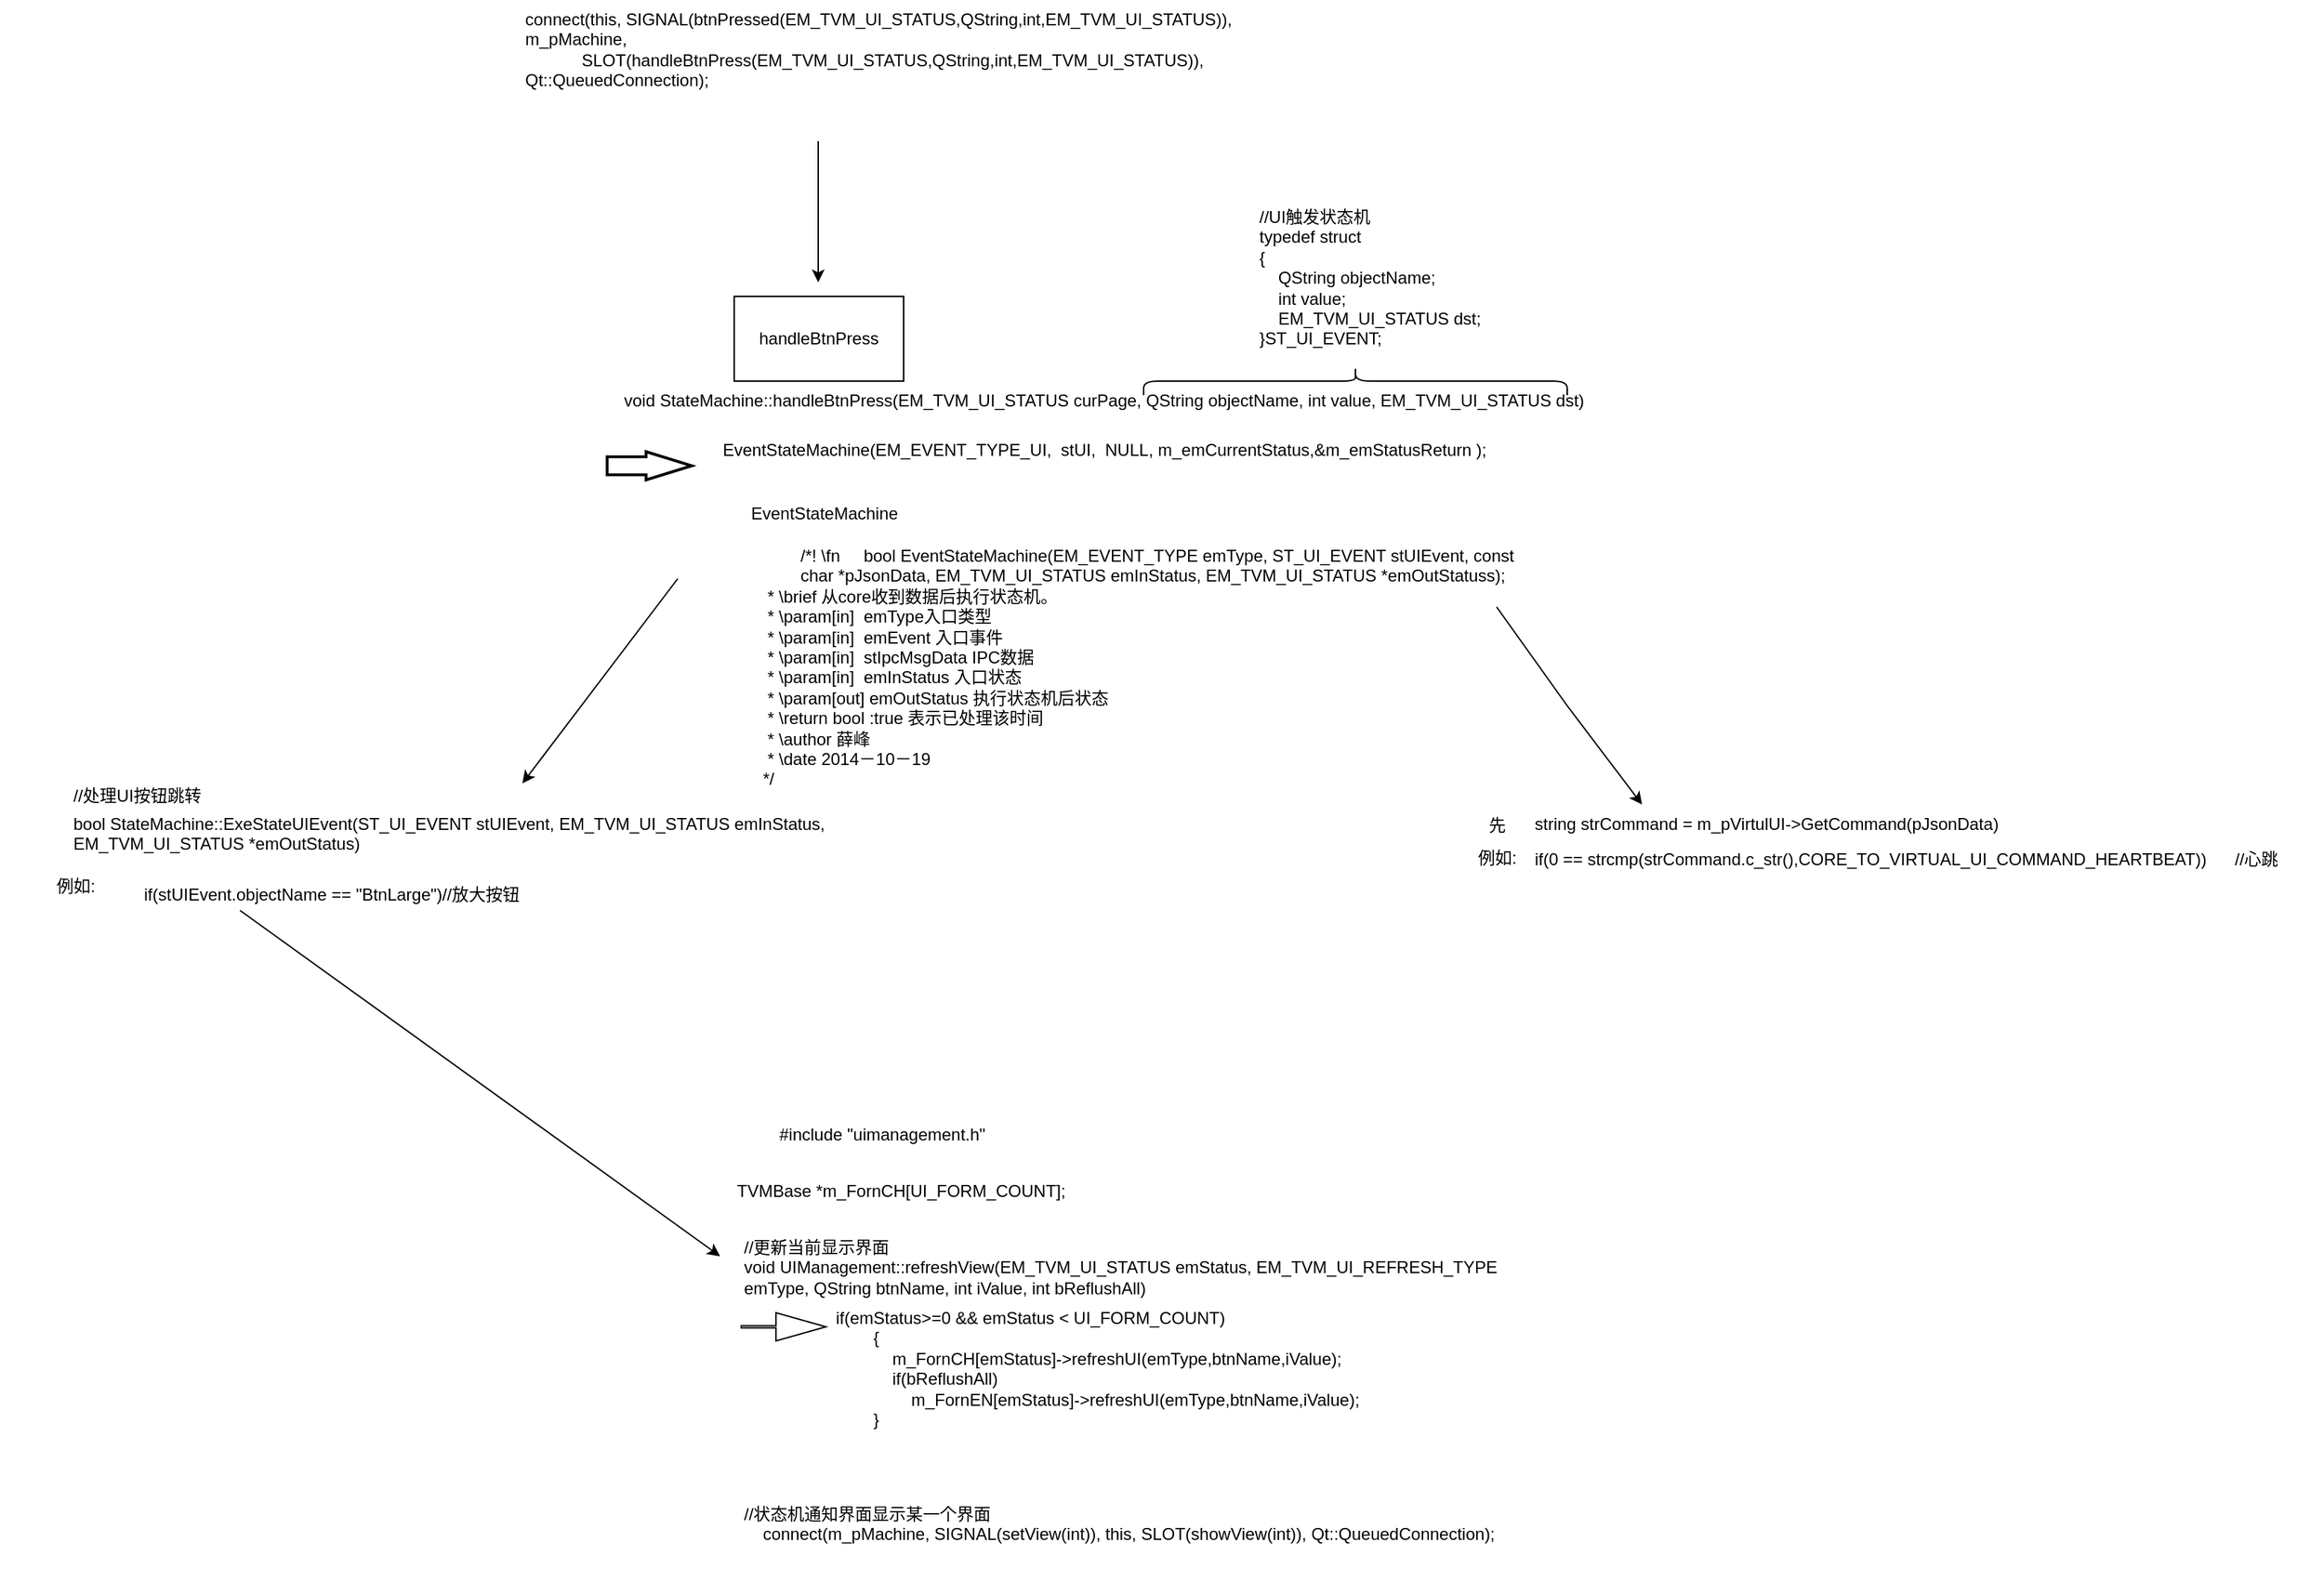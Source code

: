 <mxfile version="20.3.0" type="github">
  <diagram id="v4NcV1EOcFVTRIT4R_Up" name="第 1 页">
    <mxGraphModel dx="1865" dy="545" grid="1" gridSize="10" guides="1" tooltips="1" connect="1" arrows="1" fold="1" page="1" pageScale="1" pageWidth="827" pageHeight="1169" math="0" shadow="0">
      <root>
        <mxCell id="0" />
        <mxCell id="1" parent="0" />
        <mxCell id="l84PdnCawKySDigee48M-1" value="handleBtnPress" style="rounded=0;whiteSpace=wrap;html=1;" vertex="1" parent="1">
          <mxGeometry x="310" y="250" width="120" height="60" as="geometry" />
        </mxCell>
        <mxCell id="l84PdnCawKySDigee48M-2" value="void StateMachine::handleBtnPress(EM_TVM_UI_STATUS curPage, QString objectName, int value, EM_TVM_UI_STATUS dst)" style="text;whiteSpace=wrap;html=1;" vertex="1" parent="1">
          <mxGeometry x="230" y="310" width="730" height="50" as="geometry" />
        </mxCell>
        <mxCell id="l84PdnCawKySDigee48M-3" value="" style="shape=curlyBracket;whiteSpace=wrap;html=1;rounded=1;direction=south;" vertex="1" parent="1">
          <mxGeometry x="600" y="300" width="300" height="20" as="geometry" />
        </mxCell>
        <mxCell id="l84PdnCawKySDigee48M-4" value="//UI触发状态机&#xa;typedef struct&#xa;{&#xa;    QString objectName;&#xa;    int value;&#xa;    EM_TVM_UI_STATUS dst;&#xa;}ST_UI_EVENT;" style="text;whiteSpace=wrap;html=1;" vertex="1" parent="1">
          <mxGeometry x="680" y="180" width="190" height="120" as="geometry" />
        </mxCell>
        <mxCell id="l84PdnCawKySDigee48M-5" value="EventStateMachine" style="text;whiteSpace=wrap;html=1;" vertex="1" parent="1">
          <mxGeometry x="320" y="390" width="140" height="40" as="geometry" />
        </mxCell>
        <mxCell id="l84PdnCawKySDigee48M-8" value="" style="verticalLabelPosition=bottom;verticalAlign=top;html=1;strokeWidth=2;shape=mxgraph.arrows2.arrow;dy=0.36;dx=32.4;notch=0;" vertex="1" parent="1">
          <mxGeometry x="220" y="360" width="60" height="20" as="geometry" />
        </mxCell>
        <mxCell id="l84PdnCawKySDigee48M-10" value="&lt;blockquote style=&quot;margin: 0 0 0 40px; border: none; padding: 0px;&quot;&gt;/*! \fn&amp;nbsp;&lt;span style=&quot;background-color: initial;&quot;&gt;&amp;nbsp; &amp;nbsp; bool EventStateMachine(EM_EVENT_TYPE emType, ST_UI_EVENT stUIEvent, const char *pJsonData, EM_TVM_UI_STATUS emInStatus, EM_TVM_UI_STATUS *emOutStatuss);&lt;/span&gt;&lt;/blockquote&gt;&amp;nbsp; &amp;nbsp; &amp;nbsp;* \brief 		从core收到数据后执行状态机。&lt;br&gt;&amp;nbsp; &amp;nbsp; &amp;nbsp;* \param[in]&amp;nbsp; emType入口类型&lt;br&gt;&amp;nbsp; &amp;nbsp; &amp;nbsp;* \param[in]&amp;nbsp; 	emEvent 入口事件&lt;br&gt;&amp;nbsp; &amp;nbsp; &amp;nbsp;* \param[in]&amp;nbsp; stIpcMsgData IPC数据&lt;br&gt;&amp;nbsp; &amp;nbsp; &amp;nbsp;* \param[in]&amp;nbsp; 	emInStatus 入口状态&lt;br&gt;&amp;nbsp; &amp;nbsp; &amp;nbsp;* \param[out]	emOutStatus 执行状态机后状态&lt;br&gt;&amp;nbsp; &amp;nbsp; &amp;nbsp;* \return		bool :true 表示已处理该时间&lt;br&gt;&amp;nbsp; &amp;nbsp; &amp;nbsp;* \author 		薛峰&lt;br&gt;&amp;nbsp; &amp;nbsp; &amp;nbsp;* \date 		2014－10－19&lt;br&gt;&amp;nbsp; &amp;nbsp; */" style="text;whiteSpace=wrap;html=1;" vertex="1" parent="1">
          <mxGeometry x="315" y="420" width="560" height="180" as="geometry" />
        </mxCell>
        <mxCell id="l84PdnCawKySDigee48M-11" value="bool StateMachine::ExeStateUIEvent(ST_UI_EVENT stUIEvent, EM_TVM_UI_STATUS emInStatus, EM_TVM_UI_STATUS *emOutStatus)" style="text;whiteSpace=wrap;html=1;" vertex="1" parent="1">
          <mxGeometry x="-160" y="610" width="560" height="50" as="geometry" />
        </mxCell>
        <mxCell id="l84PdnCawKySDigee48M-12" value="" style="endArrow=classic;html=1;rounded=0;" edge="1" parent="1">
          <mxGeometry width="50" height="50" relative="1" as="geometry">
            <mxPoint x="270" y="450" as="sourcePoint" />
            <mxPoint x="160" y="595" as="targetPoint" />
          </mxGeometry>
        </mxCell>
        <mxCell id="l84PdnCawKySDigee48M-13" value="//处理UI按钮跳转" style="text;whiteSpace=wrap;html=1;" vertex="1" parent="1">
          <mxGeometry x="-160" y="590" width="120" height="40" as="geometry" />
        </mxCell>
        <mxCell id="l84PdnCawKySDigee48M-15" value="if(stUIEvent.objectName == &quot;BtnLarge&quot;)//放大按钮" style="text;whiteSpace=wrap;html=1;" vertex="1" parent="1">
          <mxGeometry x="-110" y="660" width="300" height="40" as="geometry" />
        </mxCell>
        <mxCell id="l84PdnCawKySDigee48M-16" value="&lt;span style=&quot;white-space: pre;&quot;&gt;	&lt;/span&gt;&lt;span style=&quot;white-space: pre;&quot;&gt;	&lt;/span&gt;&lt;br&gt;&lt;span style=&quot;white-space: pre;&quot;&gt;	&lt;/span&gt;&lt;span style=&quot;white-space: pre;&quot;&gt;	&lt;/span&gt;例如:" style="text;html=1;align=center;verticalAlign=middle;resizable=0;points=[];autosize=1;strokeColor=none;fillColor=none;" vertex="1" parent="1">
          <mxGeometry x="-210" y="640" width="100" height="40" as="geometry" />
        </mxCell>
        <mxCell id="l84PdnCawKySDigee48M-17" value="" style="endArrow=classic;html=1;rounded=0;" edge="1" parent="1">
          <mxGeometry width="50" height="50" relative="1" as="geometry">
            <mxPoint x="850" y="470" as="sourcePoint" />
            <mxPoint x="953" y="610" as="targetPoint" />
            <Array as="points">
              <mxPoint x="900" y="540" />
            </Array>
          </mxGeometry>
        </mxCell>
        <mxCell id="l84PdnCawKySDigee48M-18" value="string strCommand = m_pVirtulUI-&gt;GetCommand(pJsonData)" style="text;whiteSpace=wrap;html=1;" vertex="1" parent="1">
          <mxGeometry x="875" y="610" width="360" height="40" as="geometry" />
        </mxCell>
        <mxCell id="l84PdnCawKySDigee48M-19" value="if(0 == strcmp(strCommand.c_str(),CORE_TO_VIRTUAL_UI_COMMAND_HEARTBEAT))      //心跳" style="text;whiteSpace=wrap;html=1;" vertex="1" parent="1">
          <mxGeometry x="875" y="635" width="560" height="50" as="geometry" />
        </mxCell>
        <mxCell id="l84PdnCawKySDigee48M-20" value="&lt;br&gt;例如:" style="text;html=1;align=center;verticalAlign=middle;resizable=0;points=[];autosize=1;strokeColor=none;fillColor=none;" vertex="1" parent="1">
          <mxGeometry x="825" y="620" width="50" height="40" as="geometry" />
        </mxCell>
        <mxCell id="l84PdnCawKySDigee48M-21" value="先" style="text;html=1;align=center;verticalAlign=middle;resizable=0;points=[];autosize=1;strokeColor=none;fillColor=none;" vertex="1" parent="1">
          <mxGeometry x="830" y="610" width="40" height="30" as="geometry" />
        </mxCell>
        <mxCell id="l84PdnCawKySDigee48M-22" value="connect(this, SIGNAL(btnPressed(EM_TVM_UI_STATUS,QString,int,EM_TVM_UI_STATUS)), m_pMachine,&#xa;            SLOT(handleBtnPress(EM_TVM_UI_STATUS,QString,int,EM_TVM_UI_STATUS)), Qt::QueuedConnection);" style="text;whiteSpace=wrap;html=1;" vertex="1" parent="1">
          <mxGeometry x="160" y="40" width="560" height="80" as="geometry" />
        </mxCell>
        <mxCell id="l84PdnCawKySDigee48M-23" value="" style="endArrow=classic;html=1;rounded=0;" edge="1" parent="1">
          <mxGeometry width="50" height="50" relative="1" as="geometry">
            <mxPoint x="369.5" y="140" as="sourcePoint" />
            <mxPoint x="369.5" y="240" as="targetPoint" />
          </mxGeometry>
        </mxCell>
        <mxCell id="l84PdnCawKySDigee48M-24" value="TVMBase *m_FornCH[UI_FORM_COUNT];" style="text;whiteSpace=wrap;html=1;" vertex="1" parent="1">
          <mxGeometry x="310" y="870" width="270" height="40" as="geometry" />
        </mxCell>
        <mxCell id="l84PdnCawKySDigee48M-25" value="#include &quot;uimanagement.h&quot;" style="text;whiteSpace=wrap;html=1;" vertex="1" parent="1">
          <mxGeometry x="340" y="830" width="180" height="40" as="geometry" />
        </mxCell>
        <mxCell id="l84PdnCawKySDigee48M-26" value="//更新当前显示界面&lt;br&gt;void UIManagement::refreshView(EM_TVM_UI_STATUS emStatus, EM_TVM_UI_REFRESH_TYPE emType, QString btnName, int iValue, int bReflushAll)&lt;br&gt;" style="text;whiteSpace=wrap;html=1;" vertex="1" parent="1">
          <mxGeometry x="315" y="910" width="560" height="80" as="geometry" />
        </mxCell>
        <mxCell id="l84PdnCawKySDigee48M-27" value="" style="html=1;shadow=0;dashed=0;align=center;verticalAlign=middle;shape=mxgraph.arrows2.arrow;dy=0.92;dx=35.4;notch=0;" vertex="1" parent="1">
          <mxGeometry x="315" y="970" width="60" height="20" as="geometry" />
        </mxCell>
        <mxCell id="l84PdnCawKySDigee48M-28" value="if(emStatus&gt;=0 &amp;&amp; emStatus &lt; UI_FORM_COUNT)&#xa;        {&#xa;            m_FornCH[emStatus]-&gt;refreshUI(emType,btnName,iValue);&#xa;            if(bReflushAll)&#xa;                m_FornEN[emStatus]-&gt;refreshUI(emType,btnName,iValue);&#xa;        }" style="text;whiteSpace=wrap;html=1;" vertex="1" parent="1">
          <mxGeometry x="380" y="960" width="400" height="110" as="geometry" />
        </mxCell>
        <mxCell id="l84PdnCawKySDigee48M-29" value="" style="endArrow=classic;html=1;rounded=0;" edge="1" parent="1">
          <mxGeometry width="50" height="50" relative="1" as="geometry">
            <mxPoint x="-40" y="685" as="sourcePoint" />
            <mxPoint x="300" y="930" as="targetPoint" />
          </mxGeometry>
        </mxCell>
        <mxCell id="l84PdnCawKySDigee48M-30" value="//状态机通知界面显示某一个界面&#xa;    connect(m_pMachine, SIGNAL(setView(int)), this, SLOT(showView(int)), Qt::QueuedConnection);" style="text;whiteSpace=wrap;html=1;" vertex="1" parent="1">
          <mxGeometry x="315" y="1099" width="560" height="70" as="geometry" />
        </mxCell>
        <mxCell id="l84PdnCawKySDigee48M-35" value="EventStateMachine(EM_EVENT_TYPE_UI,  stUI,  NULL, m_emCurrentStatus,&amp;m_emStatusReturn );" style="text;whiteSpace=wrap;html=1;" vertex="1" parent="1">
          <mxGeometry x="300" y="345" width="560" height="50" as="geometry" />
        </mxCell>
      </root>
    </mxGraphModel>
  </diagram>
</mxfile>
